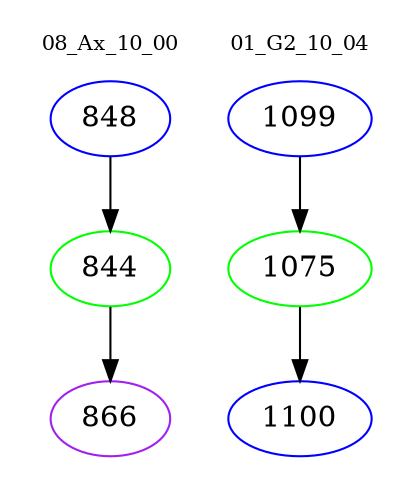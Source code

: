 digraph{
subgraph cluster_0 {
color = white
label = "08_Ax_10_00";
fontsize=10;
T0_848 [label="848", color="blue"]
T0_848 -> T0_844 [color="black"]
T0_844 [label="844", color="green"]
T0_844 -> T0_866 [color="black"]
T0_866 [label="866", color="purple"]
}
subgraph cluster_1 {
color = white
label = "01_G2_10_04";
fontsize=10;
T1_1099 [label="1099", color="blue"]
T1_1099 -> T1_1075 [color="black"]
T1_1075 [label="1075", color="green"]
T1_1075 -> T1_1100 [color="black"]
T1_1100 [label="1100", color="blue"]
}
}
